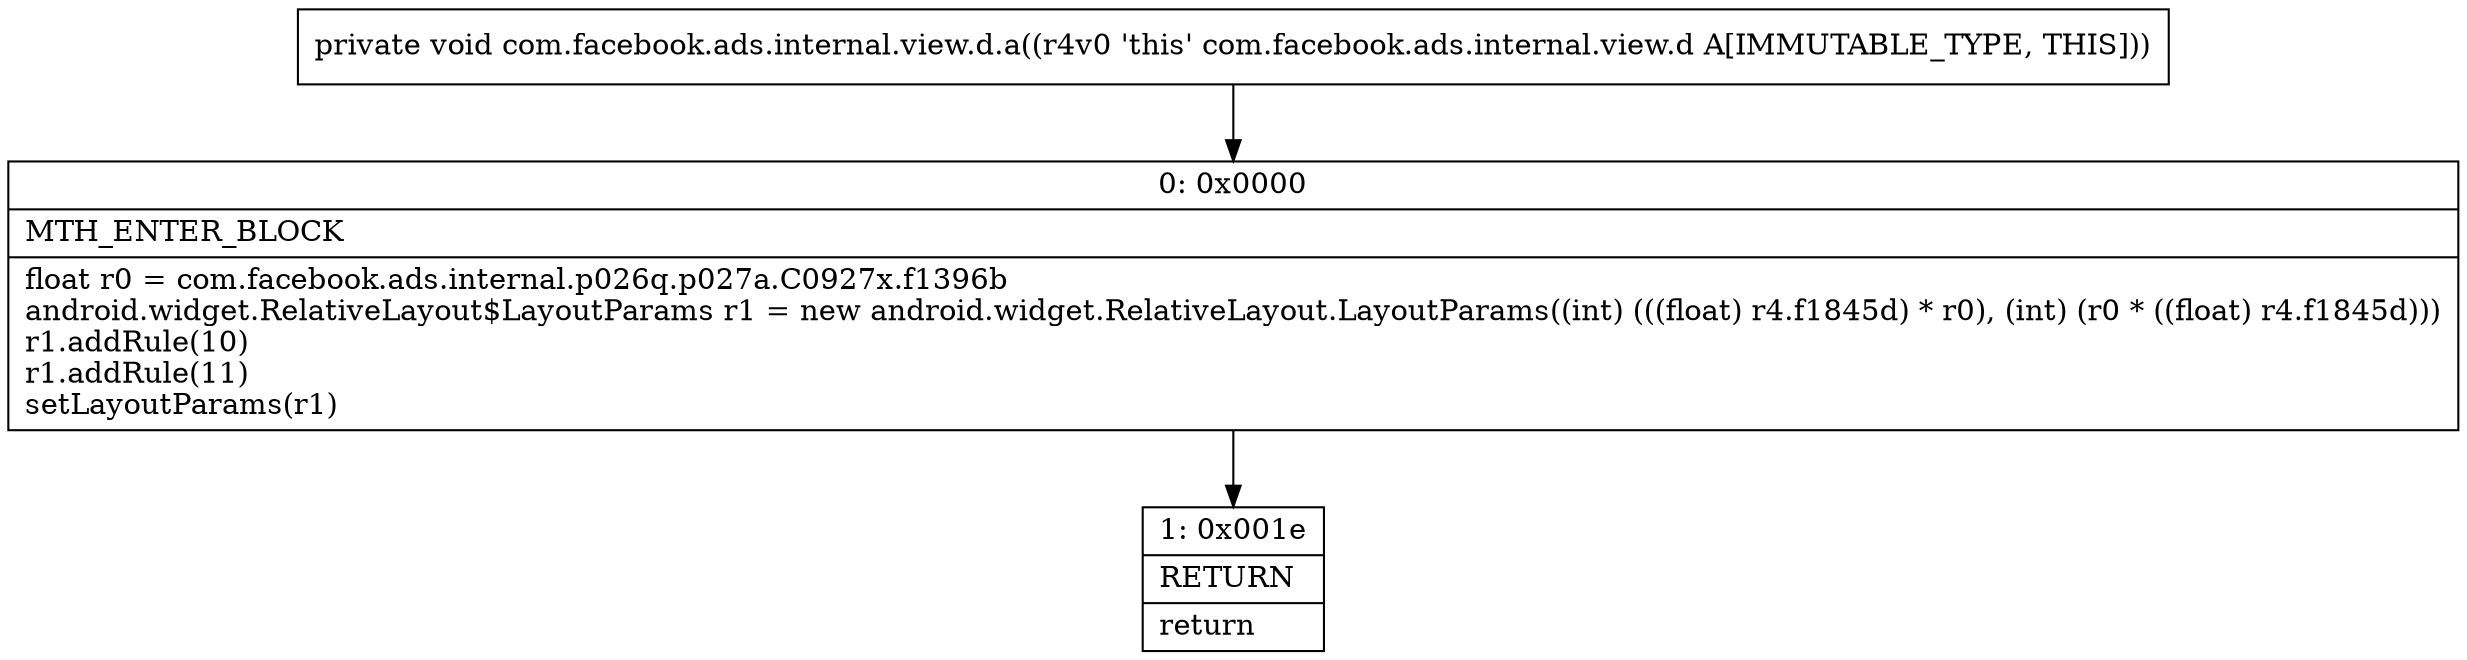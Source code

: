 digraph "CFG forcom.facebook.ads.internal.view.d.a()V" {
Node_0 [shape=record,label="{0\:\ 0x0000|MTH_ENTER_BLOCK\l|float r0 = com.facebook.ads.internal.p026q.p027a.C0927x.f1396b\landroid.widget.RelativeLayout$LayoutParams r1 = new android.widget.RelativeLayout.LayoutParams((int) (((float) r4.f1845d) * r0), (int) (r0 * ((float) r4.f1845d)))\lr1.addRule(10)\lr1.addRule(11)\lsetLayoutParams(r1)\l}"];
Node_1 [shape=record,label="{1\:\ 0x001e|RETURN\l|return\l}"];
MethodNode[shape=record,label="{private void com.facebook.ads.internal.view.d.a((r4v0 'this' com.facebook.ads.internal.view.d A[IMMUTABLE_TYPE, THIS])) }"];
MethodNode -> Node_0;
Node_0 -> Node_1;
}

